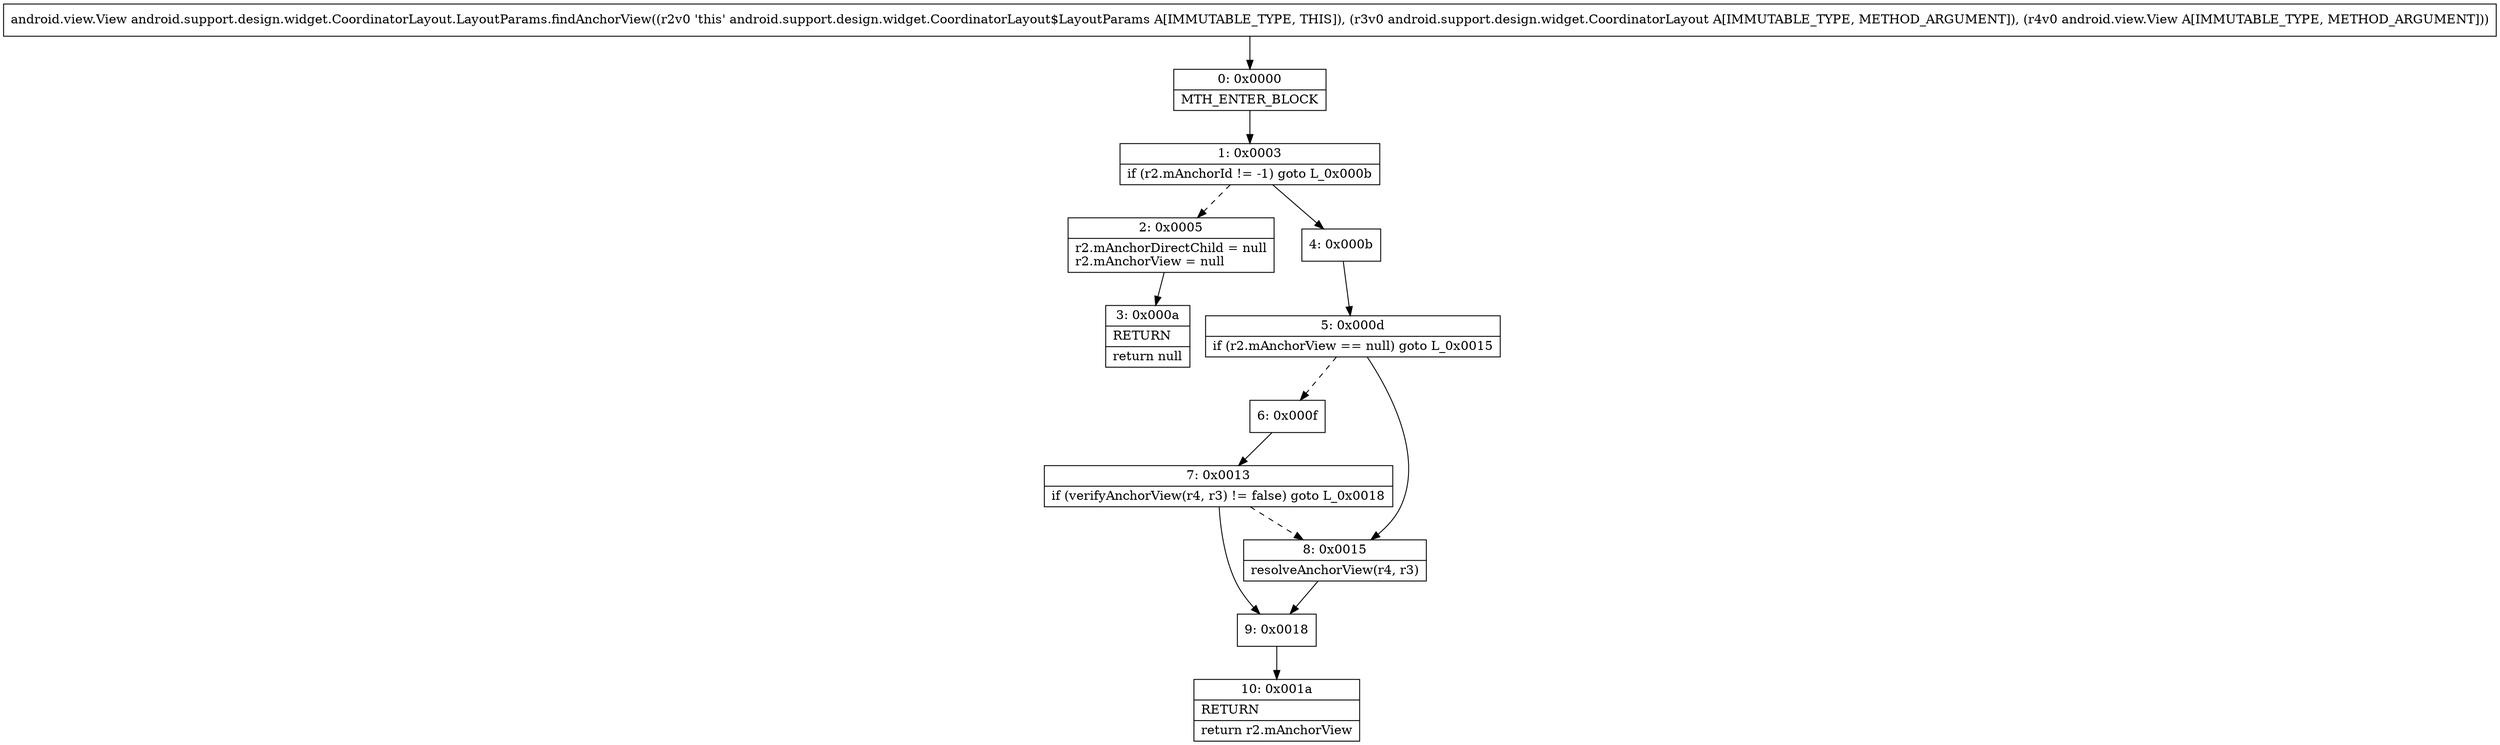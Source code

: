 digraph "CFG forandroid.support.design.widget.CoordinatorLayout.LayoutParams.findAnchorView(Landroid\/support\/design\/widget\/CoordinatorLayout;Landroid\/view\/View;)Landroid\/view\/View;" {
Node_0 [shape=record,label="{0\:\ 0x0000|MTH_ENTER_BLOCK\l}"];
Node_1 [shape=record,label="{1\:\ 0x0003|if (r2.mAnchorId != \-1) goto L_0x000b\l}"];
Node_2 [shape=record,label="{2\:\ 0x0005|r2.mAnchorDirectChild = null\lr2.mAnchorView = null\l}"];
Node_3 [shape=record,label="{3\:\ 0x000a|RETURN\l|return null\l}"];
Node_4 [shape=record,label="{4\:\ 0x000b}"];
Node_5 [shape=record,label="{5\:\ 0x000d|if (r2.mAnchorView == null) goto L_0x0015\l}"];
Node_6 [shape=record,label="{6\:\ 0x000f}"];
Node_7 [shape=record,label="{7\:\ 0x0013|if (verifyAnchorView(r4, r3) != false) goto L_0x0018\l}"];
Node_8 [shape=record,label="{8\:\ 0x0015|resolveAnchorView(r4, r3)\l}"];
Node_9 [shape=record,label="{9\:\ 0x0018}"];
Node_10 [shape=record,label="{10\:\ 0x001a|RETURN\l|return r2.mAnchorView\l}"];
MethodNode[shape=record,label="{android.view.View android.support.design.widget.CoordinatorLayout.LayoutParams.findAnchorView((r2v0 'this' android.support.design.widget.CoordinatorLayout$LayoutParams A[IMMUTABLE_TYPE, THIS]), (r3v0 android.support.design.widget.CoordinatorLayout A[IMMUTABLE_TYPE, METHOD_ARGUMENT]), (r4v0 android.view.View A[IMMUTABLE_TYPE, METHOD_ARGUMENT])) }"];
MethodNode -> Node_0;
Node_0 -> Node_1;
Node_1 -> Node_2[style=dashed];
Node_1 -> Node_4;
Node_2 -> Node_3;
Node_4 -> Node_5;
Node_5 -> Node_6[style=dashed];
Node_5 -> Node_8;
Node_6 -> Node_7;
Node_7 -> Node_8[style=dashed];
Node_7 -> Node_9;
Node_8 -> Node_9;
Node_9 -> Node_10;
}

